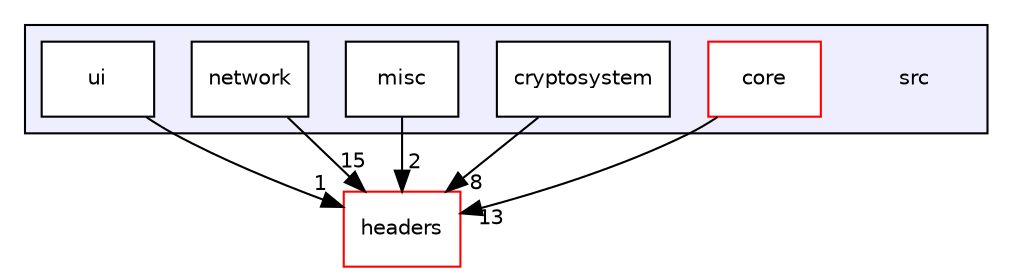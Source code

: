 digraph "/home/runner/work/PEPITAS-Cryptocurrency/PEPITAS-Cryptocurrency/src" {
  compound=true
  node [ fontsize="10", fontname="Helvetica"];
  edge [ labelfontsize="10", labelfontname="Helvetica"];
  subgraph clusterdir_68267d1309a1af8e8297ef4c3efbcdba {
    graph [ bgcolor="#eeeeff", pencolor="black", label="" URL="dir_68267d1309a1af8e8297ef4c3efbcdba.html"];
    dir_68267d1309a1af8e8297ef4c3efbcdba [shape=plaintext label="src"];
    dir_aebb8dcc11953d78e620bbef0b9e2183 [shape=box label="core" color="red" fillcolor="white" style="filled" URL="dir_aebb8dcc11953d78e620bbef0b9e2183.html"];
    dir_2b8ca4726e0ce87f6f4366978f32e545 [shape=box label="cryptosystem" color="black" fillcolor="white" style="filled" URL="dir_2b8ca4726e0ce87f6f4366978f32e545.html"];
    dir_88826aa2a10e1882b573f502bc7f4b55 [shape=box label="misc" color="black" fillcolor="white" style="filled" URL="dir_88826aa2a10e1882b573f502bc7f4b55.html"];
    dir_fc4c7f03e1a69a98c370fae55a743828 [shape=box label="network" color="black" fillcolor="white" style="filled" URL="dir_fc4c7f03e1a69a98c370fae55a743828.html"];
    dir_da5c6b39c0a2f54e57df6799511cd3ab [shape=box label="ui" color="black" fillcolor="white" style="filled" URL="dir_da5c6b39c0a2f54e57df6799511cd3ab.html"];
  }
  dir_7f57b1e41c5acd0e859ae5f3a2b075a9 [shape=box label="headers" fillcolor="white" style="filled" color="red" URL="dir_7f57b1e41c5acd0e859ae5f3a2b075a9.html"];
  dir_aebb8dcc11953d78e620bbef0b9e2183->dir_7f57b1e41c5acd0e859ae5f3a2b075a9 [headlabel="13", labeldistance=1.5 headhref="dir_000010_000000.html"];
  dir_2b8ca4726e0ce87f6f4366978f32e545->dir_7f57b1e41c5acd0e859ae5f3a2b075a9 [headlabel="8", labeldistance=1.5 headhref="dir_000013_000000.html"];
  dir_88826aa2a10e1882b573f502bc7f4b55->dir_7f57b1e41c5acd0e859ae5f3a2b075a9 [headlabel="2", labeldistance=1.5 headhref="dir_000014_000000.html"];
  dir_fc4c7f03e1a69a98c370fae55a743828->dir_7f57b1e41c5acd0e859ae5f3a2b075a9 [headlabel="15", labeldistance=1.5 headhref="dir_000009_000000.html"];
  dir_da5c6b39c0a2f54e57df6799511cd3ab->dir_7f57b1e41c5acd0e859ae5f3a2b075a9 [headlabel="1", labeldistance=1.5 headhref="dir_000015_000000.html"];
}
